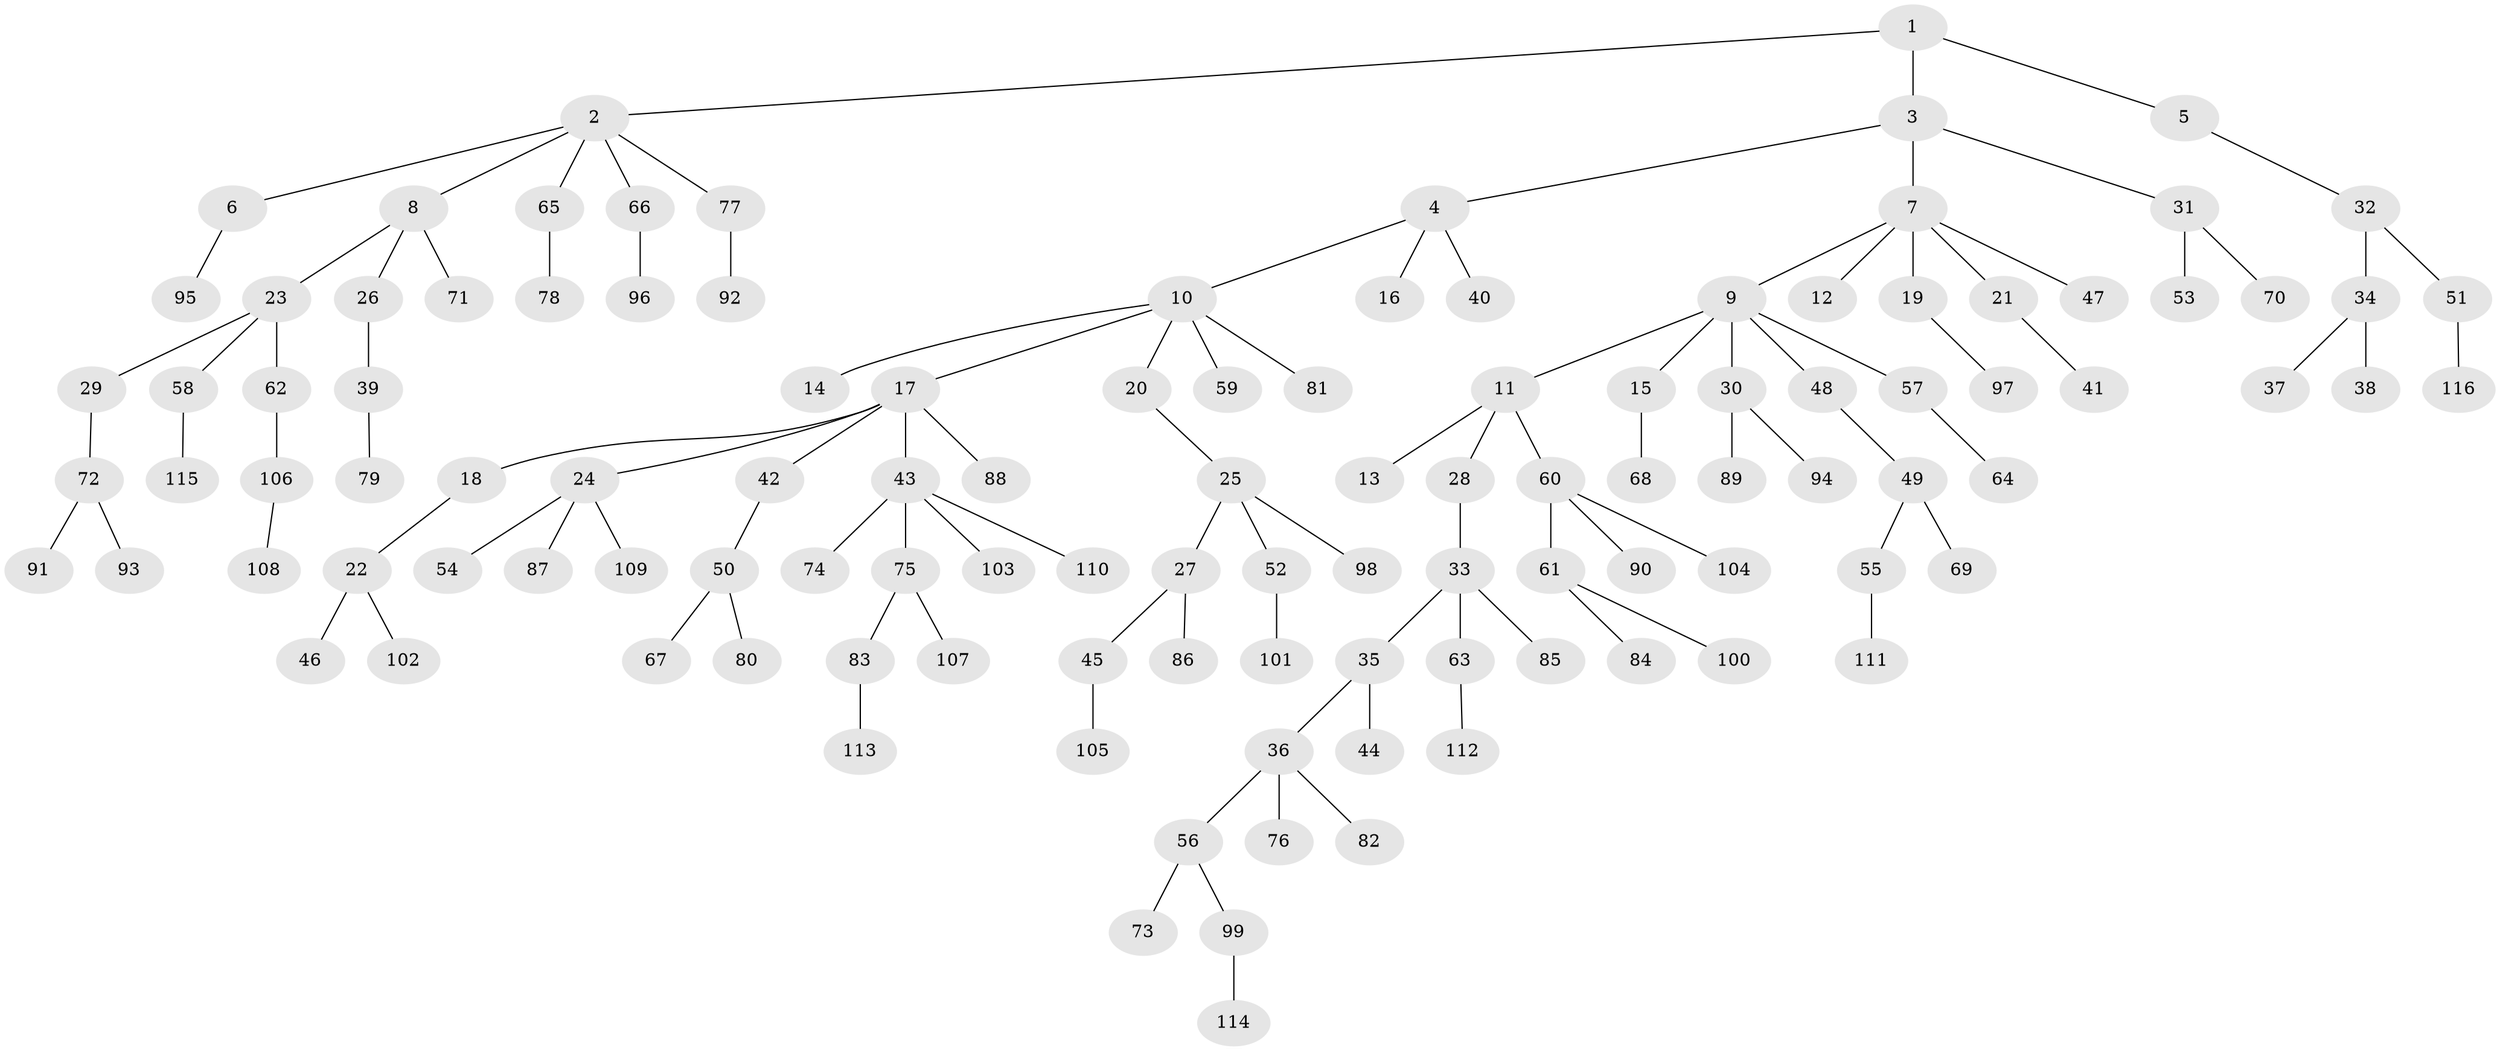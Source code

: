 // coarse degree distribution, {3: 0.12857142857142856, 6: 0.02857142857142857, 4: 0.04285714285714286, 2: 0.2714285714285714, 1: 0.4857142857142857, 5: 0.04285714285714286}
// Generated by graph-tools (version 1.1) at 2025/51/03/04/25 22:51:55]
// undirected, 116 vertices, 115 edges
graph export_dot {
  node [color=gray90,style=filled];
  1;
  2;
  3;
  4;
  5;
  6;
  7;
  8;
  9;
  10;
  11;
  12;
  13;
  14;
  15;
  16;
  17;
  18;
  19;
  20;
  21;
  22;
  23;
  24;
  25;
  26;
  27;
  28;
  29;
  30;
  31;
  32;
  33;
  34;
  35;
  36;
  37;
  38;
  39;
  40;
  41;
  42;
  43;
  44;
  45;
  46;
  47;
  48;
  49;
  50;
  51;
  52;
  53;
  54;
  55;
  56;
  57;
  58;
  59;
  60;
  61;
  62;
  63;
  64;
  65;
  66;
  67;
  68;
  69;
  70;
  71;
  72;
  73;
  74;
  75;
  76;
  77;
  78;
  79;
  80;
  81;
  82;
  83;
  84;
  85;
  86;
  87;
  88;
  89;
  90;
  91;
  92;
  93;
  94;
  95;
  96;
  97;
  98;
  99;
  100;
  101;
  102;
  103;
  104;
  105;
  106;
  107;
  108;
  109;
  110;
  111;
  112;
  113;
  114;
  115;
  116;
  1 -- 2;
  1 -- 3;
  1 -- 5;
  2 -- 6;
  2 -- 8;
  2 -- 65;
  2 -- 66;
  2 -- 77;
  3 -- 4;
  3 -- 7;
  3 -- 31;
  4 -- 10;
  4 -- 16;
  4 -- 40;
  5 -- 32;
  6 -- 95;
  7 -- 9;
  7 -- 12;
  7 -- 19;
  7 -- 21;
  7 -- 47;
  8 -- 23;
  8 -- 26;
  8 -- 71;
  9 -- 11;
  9 -- 15;
  9 -- 30;
  9 -- 48;
  9 -- 57;
  10 -- 14;
  10 -- 17;
  10 -- 20;
  10 -- 59;
  10 -- 81;
  11 -- 13;
  11 -- 28;
  11 -- 60;
  15 -- 68;
  17 -- 18;
  17 -- 24;
  17 -- 42;
  17 -- 43;
  17 -- 88;
  18 -- 22;
  19 -- 97;
  20 -- 25;
  21 -- 41;
  22 -- 46;
  22 -- 102;
  23 -- 29;
  23 -- 58;
  23 -- 62;
  24 -- 54;
  24 -- 87;
  24 -- 109;
  25 -- 27;
  25 -- 52;
  25 -- 98;
  26 -- 39;
  27 -- 45;
  27 -- 86;
  28 -- 33;
  29 -- 72;
  30 -- 89;
  30 -- 94;
  31 -- 53;
  31 -- 70;
  32 -- 34;
  32 -- 51;
  33 -- 35;
  33 -- 63;
  33 -- 85;
  34 -- 37;
  34 -- 38;
  35 -- 36;
  35 -- 44;
  36 -- 56;
  36 -- 76;
  36 -- 82;
  39 -- 79;
  42 -- 50;
  43 -- 74;
  43 -- 75;
  43 -- 103;
  43 -- 110;
  45 -- 105;
  48 -- 49;
  49 -- 55;
  49 -- 69;
  50 -- 67;
  50 -- 80;
  51 -- 116;
  52 -- 101;
  55 -- 111;
  56 -- 73;
  56 -- 99;
  57 -- 64;
  58 -- 115;
  60 -- 61;
  60 -- 90;
  60 -- 104;
  61 -- 84;
  61 -- 100;
  62 -- 106;
  63 -- 112;
  65 -- 78;
  66 -- 96;
  72 -- 91;
  72 -- 93;
  75 -- 83;
  75 -- 107;
  77 -- 92;
  83 -- 113;
  99 -- 114;
  106 -- 108;
}
